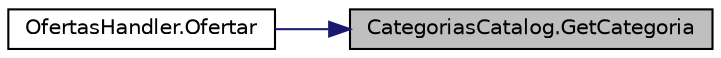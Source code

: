 digraph "CategoriasCatalog.GetCategoria"
{
 // INTERACTIVE_SVG=YES
 // LATEX_PDF_SIZE
  edge [fontname="Helvetica",fontsize="10",labelfontname="Helvetica",labelfontsize="10"];
  node [fontname="Helvetica",fontsize="10",shape=record];
  rankdir="RL";
  Node1 [label="CategoriasCatalog.GetCategoria",height=0.2,width=0.4,color="black", fillcolor="grey75", style="filled", fontcolor="black",tooltip="Método para obtener información de las categorías"];
  Node1 -> Node2 [dir="back",color="midnightblue",fontsize="10",style="solid",fontname="Helvetica"];
  Node2 [label="OfertasHandler.Ofertar",height=0.2,width=0.4,color="black", fillcolor="white", style="filled",URL="$classOfertasHandler.html#a876adfc49f6e1b5fd35aa57f38ea65ac",tooltip="Constructor de la clase"];
}
